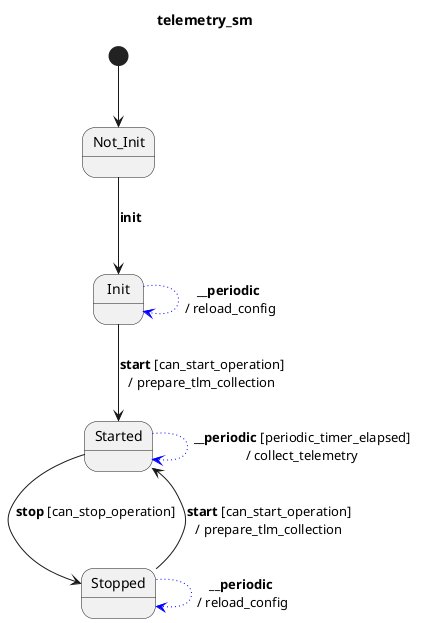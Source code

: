 @startuml
title <b>telemetry_sm
[*] --> Not_Init
state Not_Init
state Init
state Started
state Stopped

Not_Init --> Init: <b>init</b> \n
Init --> Started: <b>start</b> [can_start_operation]\n/ prepare_tlm_collection
Init -[dotted,#blue]-> Init: <b>__periodic</b> \n/ reload_config
Started --> Stopped: <b>stop</b> [can_stop_operation]\n
Started -[dotted,#blue]-> Started: <b>__periodic</b> [periodic_timer_elapsed]\n/ collect_telemetry
Stopped --> Started: <b>start</b> [can_start_operation]\n/ prepare_tlm_collection
Stopped -[dotted,#blue]-> Stopped: <b>__periodic</b> \n/ reload_config
@enduml
